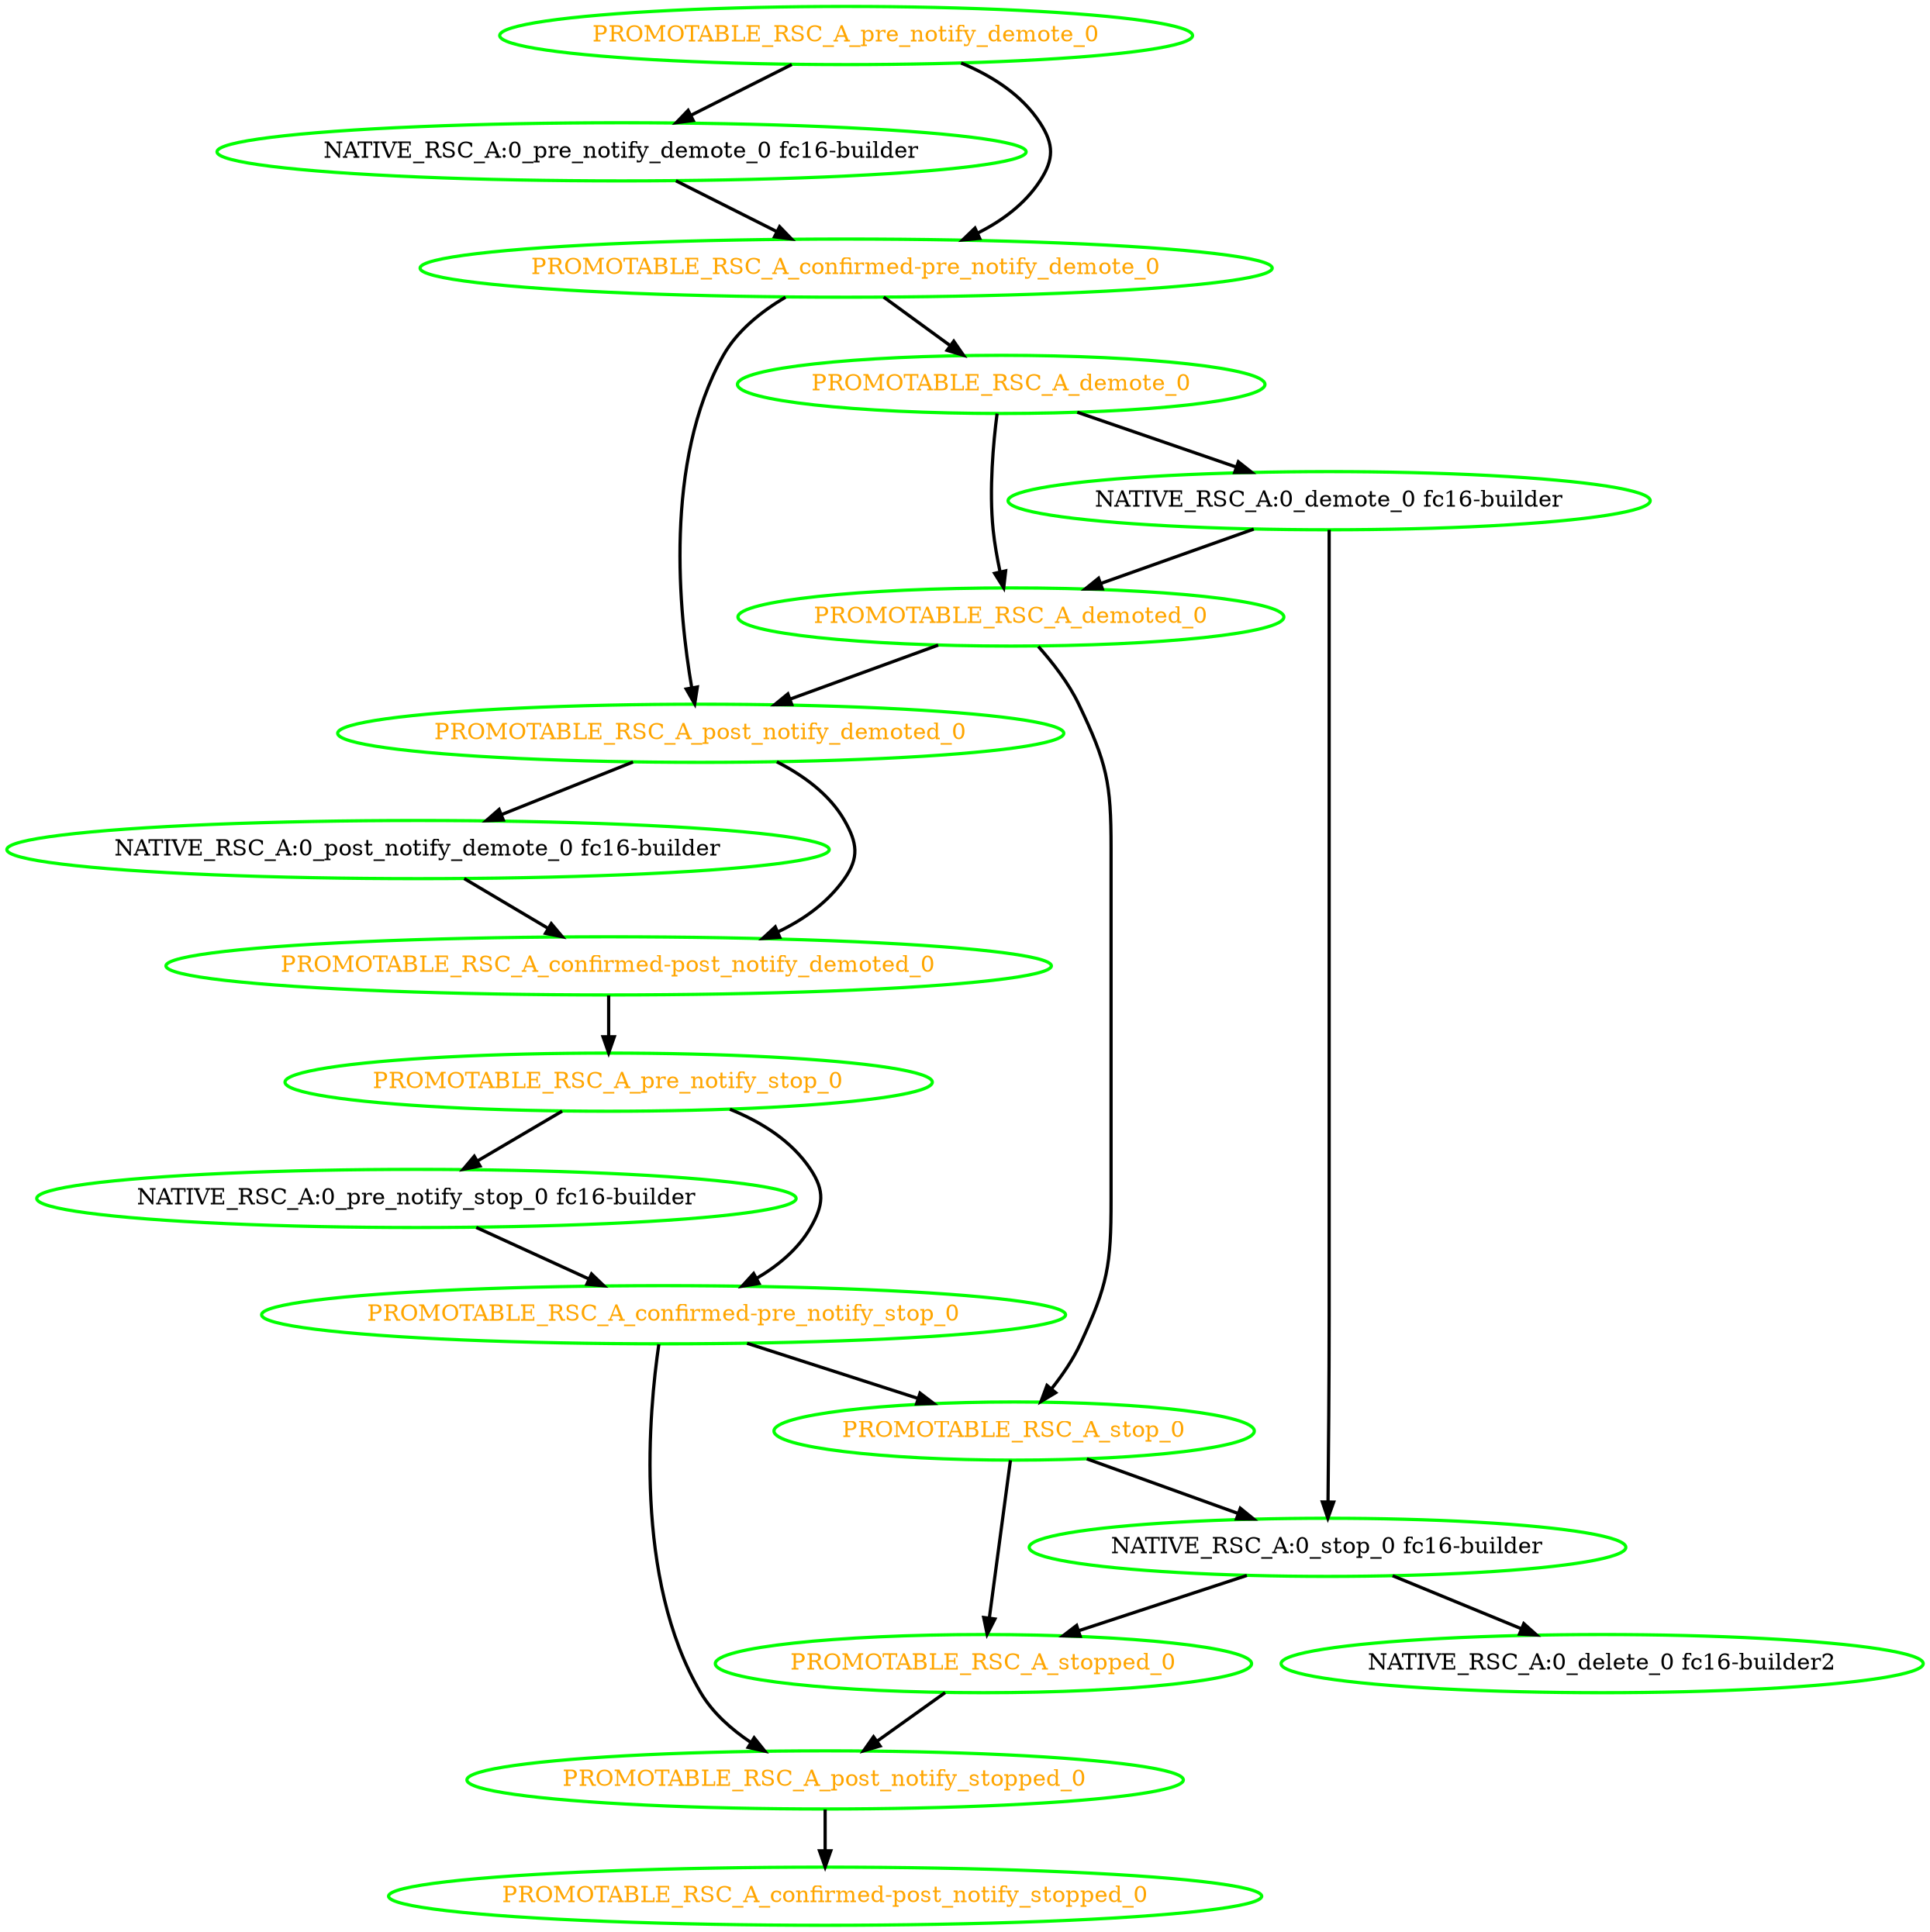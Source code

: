  digraph "g" {
"NATIVE_RSC_A:0_delete_0 fc16-builder2" [ style=bold color="green" fontcolor="black"]
"NATIVE_RSC_A:0_demote_0 fc16-builder" -> "NATIVE_RSC_A:0_stop_0 fc16-builder" [ style = bold]
"NATIVE_RSC_A:0_demote_0 fc16-builder" -> "PROMOTABLE_RSC_A_demoted_0" [ style = bold]
"NATIVE_RSC_A:0_demote_0 fc16-builder" [ style=bold color="green" fontcolor="black"]
"NATIVE_RSC_A:0_post_notify_demote_0 fc16-builder" -> "PROMOTABLE_RSC_A_confirmed-post_notify_demoted_0" [ style = bold]
"NATIVE_RSC_A:0_post_notify_demote_0 fc16-builder" [ style=bold color="green" fontcolor="black"]
"NATIVE_RSC_A:0_pre_notify_demote_0 fc16-builder" -> "PROMOTABLE_RSC_A_confirmed-pre_notify_demote_0" [ style = bold]
"NATIVE_RSC_A:0_pre_notify_demote_0 fc16-builder" [ style=bold color="green" fontcolor="black"]
"NATIVE_RSC_A:0_pre_notify_stop_0 fc16-builder" -> "PROMOTABLE_RSC_A_confirmed-pre_notify_stop_0" [ style = bold]
"NATIVE_RSC_A:0_pre_notify_stop_0 fc16-builder" [ style=bold color="green" fontcolor="black"]
"NATIVE_RSC_A:0_stop_0 fc16-builder" -> "NATIVE_RSC_A:0_delete_0 fc16-builder2" [ style = bold]
"NATIVE_RSC_A:0_stop_0 fc16-builder" -> "PROMOTABLE_RSC_A_stopped_0" [ style = bold]
"NATIVE_RSC_A:0_stop_0 fc16-builder" [ style=bold color="green" fontcolor="black"]
"PROMOTABLE_RSC_A_confirmed-post_notify_demoted_0" -> "PROMOTABLE_RSC_A_pre_notify_stop_0" [ style = bold]
"PROMOTABLE_RSC_A_confirmed-post_notify_demoted_0" [ style=bold color="green" fontcolor="orange"]
"PROMOTABLE_RSC_A_confirmed-post_notify_stopped_0" [ style=bold color="green" fontcolor="orange"]
"PROMOTABLE_RSC_A_confirmed-pre_notify_demote_0" -> "PROMOTABLE_RSC_A_demote_0" [ style = bold]
"PROMOTABLE_RSC_A_confirmed-pre_notify_demote_0" -> "PROMOTABLE_RSC_A_post_notify_demoted_0" [ style = bold]
"PROMOTABLE_RSC_A_confirmed-pre_notify_demote_0" [ style=bold color="green" fontcolor="orange"]
"PROMOTABLE_RSC_A_confirmed-pre_notify_stop_0" -> "PROMOTABLE_RSC_A_post_notify_stopped_0" [ style = bold]
"PROMOTABLE_RSC_A_confirmed-pre_notify_stop_0" -> "PROMOTABLE_RSC_A_stop_0" [ style = bold]
"PROMOTABLE_RSC_A_confirmed-pre_notify_stop_0" [ style=bold color="green" fontcolor="orange"]
"PROMOTABLE_RSC_A_demote_0" -> "NATIVE_RSC_A:0_demote_0 fc16-builder" [ style = bold]
"PROMOTABLE_RSC_A_demote_0" -> "PROMOTABLE_RSC_A_demoted_0" [ style = bold]
"PROMOTABLE_RSC_A_demote_0" [ style=bold color="green" fontcolor="orange"]
"PROMOTABLE_RSC_A_demoted_0" -> "PROMOTABLE_RSC_A_post_notify_demoted_0" [ style = bold]
"PROMOTABLE_RSC_A_demoted_0" -> "PROMOTABLE_RSC_A_stop_0" [ style = bold]
"PROMOTABLE_RSC_A_demoted_0" [ style=bold color="green" fontcolor="orange"]
"PROMOTABLE_RSC_A_post_notify_demoted_0" -> "NATIVE_RSC_A:0_post_notify_demote_0 fc16-builder" [ style = bold]
"PROMOTABLE_RSC_A_post_notify_demoted_0" -> "PROMOTABLE_RSC_A_confirmed-post_notify_demoted_0" [ style = bold]
"PROMOTABLE_RSC_A_post_notify_demoted_0" [ style=bold color="green" fontcolor="orange"]
"PROMOTABLE_RSC_A_post_notify_stopped_0" -> "PROMOTABLE_RSC_A_confirmed-post_notify_stopped_0" [ style = bold]
"PROMOTABLE_RSC_A_post_notify_stopped_0" [ style=bold color="green" fontcolor="orange"]
"PROMOTABLE_RSC_A_pre_notify_demote_0" -> "NATIVE_RSC_A:0_pre_notify_demote_0 fc16-builder" [ style = bold]
"PROMOTABLE_RSC_A_pre_notify_demote_0" -> "PROMOTABLE_RSC_A_confirmed-pre_notify_demote_0" [ style = bold]
"PROMOTABLE_RSC_A_pre_notify_demote_0" [ style=bold color="green" fontcolor="orange"]
"PROMOTABLE_RSC_A_pre_notify_stop_0" -> "NATIVE_RSC_A:0_pre_notify_stop_0 fc16-builder" [ style = bold]
"PROMOTABLE_RSC_A_pre_notify_stop_0" -> "PROMOTABLE_RSC_A_confirmed-pre_notify_stop_0" [ style = bold]
"PROMOTABLE_RSC_A_pre_notify_stop_0" [ style=bold color="green" fontcolor="orange"]
"PROMOTABLE_RSC_A_stop_0" -> "NATIVE_RSC_A:0_stop_0 fc16-builder" [ style = bold]
"PROMOTABLE_RSC_A_stop_0" -> "PROMOTABLE_RSC_A_stopped_0" [ style = bold]
"PROMOTABLE_RSC_A_stop_0" [ style=bold color="green" fontcolor="orange"]
"PROMOTABLE_RSC_A_stopped_0" -> "PROMOTABLE_RSC_A_post_notify_stopped_0" [ style = bold]
"PROMOTABLE_RSC_A_stopped_0" [ style=bold color="green" fontcolor="orange"]
}
